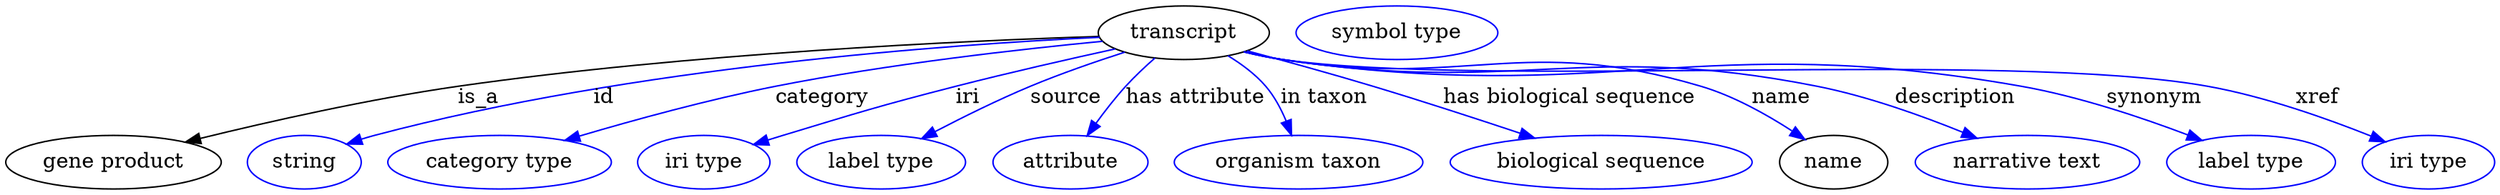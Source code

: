 digraph {
	graph [bb="0,0,1365.9,123"];
	node [label="\N"];
	transcript	 [height=0.5,
		label=transcript,
		pos="647.54,105",
		width=1.2277];
	"gene product"	 [height=0.5,
		pos="56.545,18",
		width=1.5707];
	transcript -> "gene product"	 [label=is_a,
		lp="257.54,61.5",
		pos="e,96.482,30.935 603.32,103.47 529.08,100.35 374.94,91.546 246.54,69 198.22,60.514 144.3,45.491 106.28,33.941"];
	id	 [color=blue,
		height=0.5,
		label=string,
		pos="161.54,18",
		width=0.84854];
	transcript -> id	 [color=blue,
		label=id,
		lp="327.04,61.5",
		pos="e,185.32,29.725 603.42,102.83 522.11,97.818 343.92,82.098 201.54,36 199.28,35.268 196.98,34.446 194.67,33.568",
		style=solid];
	category	 [color=blue,
		height=0.5,
		label="category type",
		pos="268.54,18",
		width=1.6249];
	transcript -> category	 [color=blue,
		label=category,
		lp="454.04,61.5",
		pos="e,306.74,31.7 605.19,99.768 561.19,93.916 490.53,83.342 430.54,69 391.56,59.679 348.3,45.877 316.3,34.98",
		style=solid];
	iri	 [color=blue,
		height=0.5,
		label="iri type",
		pos="381.54,18",
		width=1.011];
	transcript -> iri	 [color=blue,
		label=iri,
		lp="530.04,61.5",
		pos="e,410.16,29.476 611.03,94.569 567.13,81.793 491.38,59.002 427.54,36 424.99,35.078 422.35,34.108 419.71,33.116",
		style=solid];
	source	 [color=blue,
		height=0.5,
		label="label type",
		pos="481.54,18",
		width=1.2638];
	transcript -> source	 [color=blue,
		label=source,
		lp="589.54,61.5",
		pos="e,506.88,33.012 617.7,91.479 603.59,84.928 586.58,76.805 571.54,69 552.85,59.293 532.4,47.776 515.72,38.145",
		style=solid];
	"has attribute"	 [color=blue,
		height=0.5,
		label=attribute,
		pos="585.54,18",
		width=1.1193];
	transcript -> "has attribute"	 [color=blue,
		label="has attribute",
		lp="654.04,61.5",
		pos="e,597.35,35.593 634.21,87.531 629.81,81.679 624.92,75.093 620.54,69 614.75,60.927 608.57,52.027 603.05,43.953",
		style=solid];
	"in taxon"	 [color=blue,
		height=0.5,
		label="organism taxon",
		pos="709.54,18",
		width=1.8234];
	transcript -> "in taxon"	 [color=blue,
		label="in taxon",
		lp="719.04,61.5",
		pos="e,703.94,35.98 668.76,88.929 675.38,83.17 682.31,76.286 687.54,69 692.66,61.872 696.92,53.367 700.29,45.365",
		style=solid];
	"has biological sequence"	 [color=blue,
		height=0.5,
		label="biological sequence",
		pos="873.54,18",
		width=2.2387];
	transcript -> "has biological sequence"	 [color=blue,
		label="has biological sequence",
		lp="846.54,61.5",
		pos="e,834.72,33.786 680.74,93.058 699.76,86.154 724.05,77.23 745.54,69 771.95,58.89 801.27,47.243 825.17,37.633",
		style=solid];
	name	 [height=0.5,
		pos="1002.5,18",
		width=0.84854];
	transcript -> name	 [color=blue,
		label=name,
		lp="964.04,61.5",
		pos="e,983.7,32.432 679.99,92.591 686.71,90.419 693.79,88.408 700.54,87 794.42,67.436 824.13,97.966 915.54,69 936.95,62.217 958.74,49.431 \
975.16,38.358",
		style=solid];
	description	 [color=blue,
		height=0.5,
		label="narrative text",
		pos="1108.5,18",
		width=1.6068];
	transcript -> description	 [color=blue,
		label=description,
		lp="1060,61.5",
		pos="e,1078.6,33.432 679.69,92.577 686.49,90.377 693.68,88.359 700.54,87 824.18,62.522 860.7,97.174 983.54,69 1013.4,62.154 1045.3,49.012 \
1069.5,37.783",
		style=solid];
	synonym	 [color=blue,
		height=0.5,
		label="label type",
		pos="1229.5,18",
		width=1.2638];
	transcript -> synonym	 [color=blue,
		label=synonym,
		lp="1170,61.5",
		pos="e,1200.6,32.006 679.67,92.481 686.47,90.289 693.67,88.298 700.54,87 872.8,54.492 922.87,104.41 1094.5,69 1128.3,62.035 1164.8,47.823 \
1191.3,36.167",
		style=solid];
	xref	 [color=blue,
		height=0.5,
		label="iri type",
		pos="1329.5,18",
		width=1.011];
	transcript -> xref	 [color=blue,
		label=xref,
		lp="1258.5,61.5",
		pos="e,1304,31.038 679.66,92.43 686.46,90.242 693.66,88.265 700.54,87 918.81,46.892 982.27,114.17 1199.5,69 1233,62.043 1269,47.28 1294.7,\
35.42",
		style=solid];
	"macromolecular machine_name"	 [color=blue,
		height=0.5,
		label="symbol type",
		pos="764.54,105",
		width=1.5165];
}
